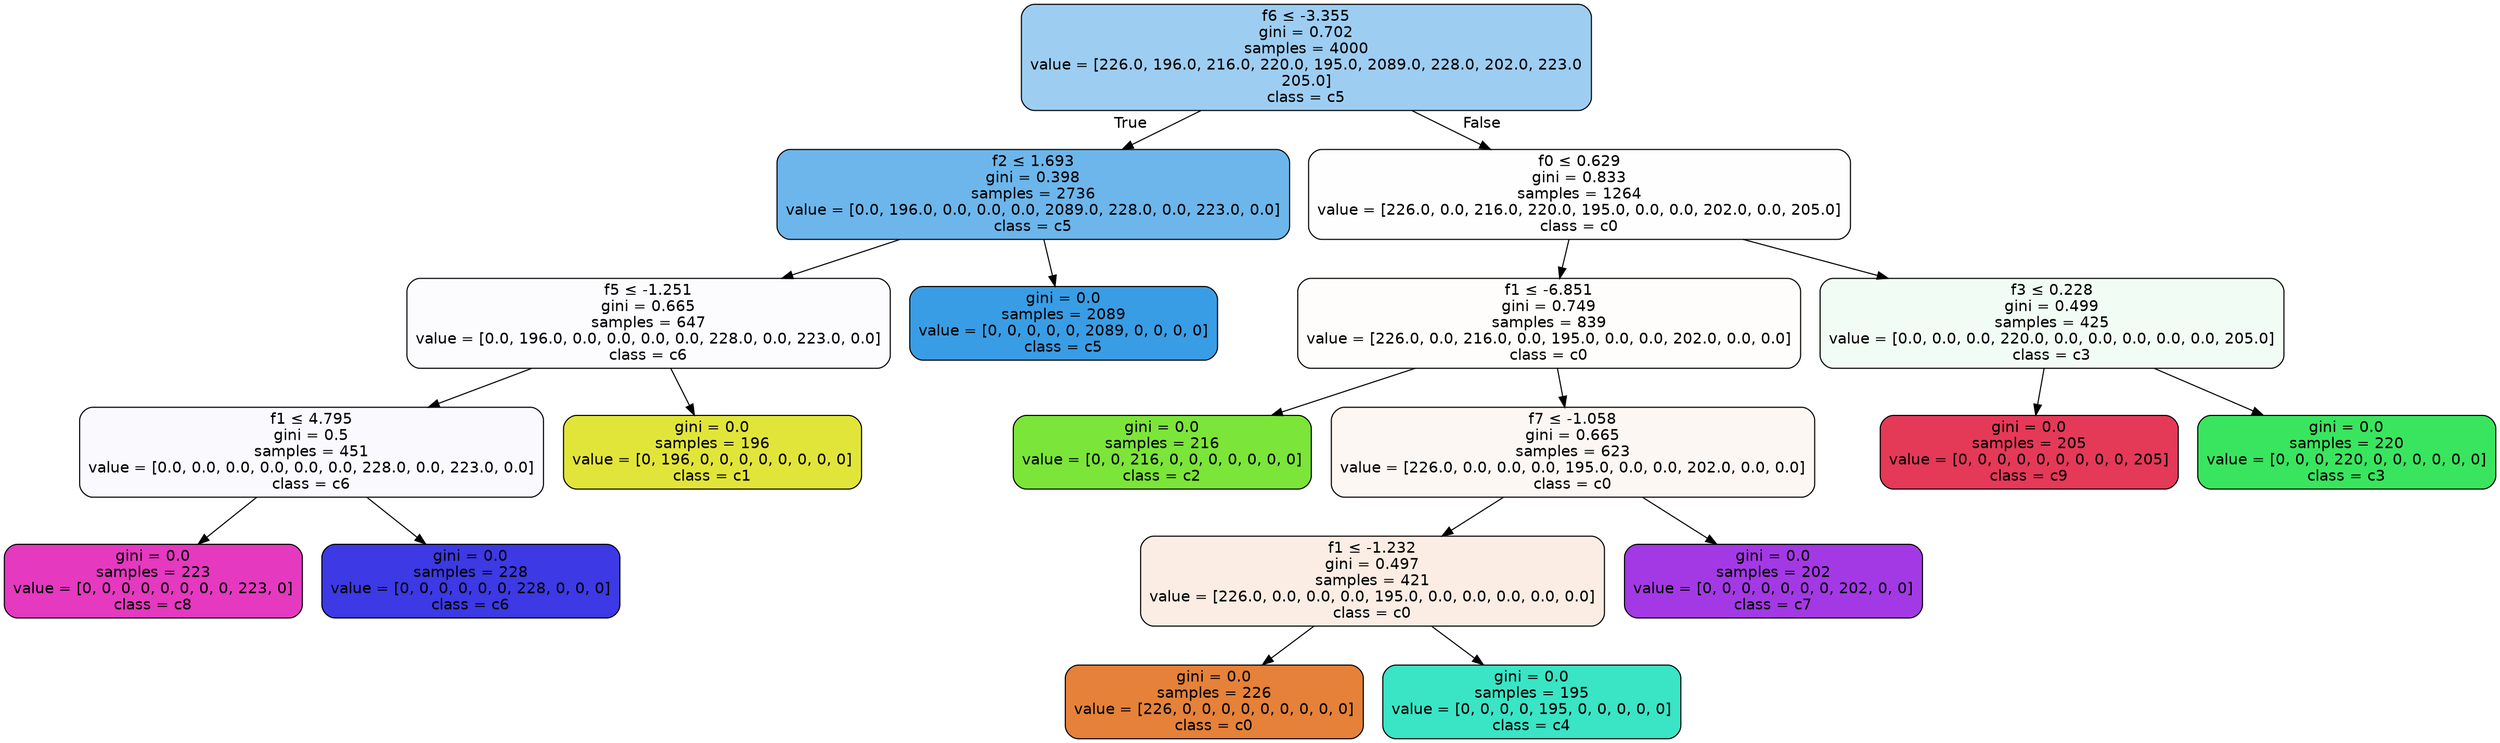 digraph Tree {
node [shape=box, style="filled, rounded", color="black", fontname=helvetica] ;
edge [fontname=helvetica] ;
0 [label=<f6 &le; -3.355<br/>gini = 0.702<br/>samples = 4000<br/>value = [226.0, 196.0, 216.0, 220.0, 195.0, 2089.0, 228.0, 202.0, 223.0<br/>205.0]<br/>class = c5>, fillcolor="#399de57e"] ;
1 [label=<f2 &le; 1.693<br/>gini = 0.398<br/>samples = 2736<br/>value = [0.0, 196.0, 0.0, 0.0, 0.0, 2089.0, 228.0, 0.0, 223.0, 0.0]<br/>class = c5>, fillcolor="#399de5bd"] ;
0 -> 1 [labeldistance=2.5, labelangle=45, headlabel="True"] ;
2 [label=<f5 &le; -1.251<br/>gini = 0.665<br/>samples = 647<br/>value = [0.0, 196.0, 0.0, 0.0, 0.0, 0.0, 228.0, 0.0, 223.0, 0.0]<br/>class = c6>, fillcolor="#3c39e503"] ;
1 -> 2 ;
3 [label=<f1 &le; 4.795<br/>gini = 0.5<br/>samples = 451<br/>value = [0.0, 0.0, 0.0, 0.0, 0.0, 0.0, 228.0, 0.0, 223.0, 0.0]<br/>class = c6>, fillcolor="#3c39e506"] ;
2 -> 3 ;
4 [label=<gini = 0.0<br/>samples = 223<br/>value = [0, 0, 0, 0, 0, 0, 0, 0, 223, 0]<br/>class = c8>, fillcolor="#e539c0ff"] ;
3 -> 4 ;
5 [label=<gini = 0.0<br/>samples = 228<br/>value = [0, 0, 0, 0, 0, 0, 228, 0, 0, 0]<br/>class = c6>, fillcolor="#3c39e5ff"] ;
3 -> 5 ;
6 [label=<gini = 0.0<br/>samples = 196<br/>value = [0, 196, 0, 0, 0, 0, 0, 0, 0, 0]<br/>class = c1>, fillcolor="#e2e539ff"] ;
2 -> 6 ;
7 [label=<gini = 0.0<br/>samples = 2089<br/>value = [0, 0, 0, 0, 0, 2089, 0, 0, 0, 0]<br/>class = c5>, fillcolor="#399de5ff"] ;
1 -> 7 ;
8 [label=<f0 &le; 0.629<br/>gini = 0.833<br/>samples = 1264<br/>value = [226.0, 0.0, 216.0, 220.0, 195.0, 0.0, 0.0, 202.0, 0.0, 205.0]<br/>class = c0>, fillcolor="#e5813901"] ;
0 -> 8 [labeldistance=2.5, labelangle=-45, headlabel="False"] ;
9 [label=<f1 &le; -6.851<br/>gini = 0.749<br/>samples = 839<br/>value = [226.0, 0.0, 216.0, 0.0, 195.0, 0.0, 0.0, 202.0, 0.0, 0.0]<br/>class = c0>, fillcolor="#e5813904"] ;
8 -> 9 ;
10 [label=<gini = 0.0<br/>samples = 216<br/>value = [0, 0, 216, 0, 0, 0, 0, 0, 0, 0]<br/>class = c2>, fillcolor="#7be539ff"] ;
9 -> 10 ;
11 [label=<f7 &le; -1.058<br/>gini = 0.665<br/>samples = 623<br/>value = [226.0, 0.0, 0.0, 0.0, 195.0, 0.0, 0.0, 202.0, 0.0, 0.0]<br/>class = c0>, fillcolor="#e581390f"] ;
9 -> 11 ;
12 [label=<f1 &le; -1.232<br/>gini = 0.497<br/>samples = 421<br/>value = [226.0, 0.0, 0.0, 0.0, 195.0, 0.0, 0.0, 0.0, 0.0, 0.0]<br/>class = c0>, fillcolor="#e5813923"] ;
11 -> 12 ;
13 [label=<gini = 0.0<br/>samples = 226<br/>value = [226, 0, 0, 0, 0, 0, 0, 0, 0, 0]<br/>class = c0>, fillcolor="#e58139ff"] ;
12 -> 13 ;
14 [label=<gini = 0.0<br/>samples = 195<br/>value = [0, 0, 0, 0, 195, 0, 0, 0, 0, 0]<br/>class = c4>, fillcolor="#39e5c5ff"] ;
12 -> 14 ;
15 [label=<gini = 0.0<br/>samples = 202<br/>value = [0, 0, 0, 0, 0, 0, 0, 202, 0, 0]<br/>class = c7>, fillcolor="#a339e5ff"] ;
11 -> 15 ;
16 [label=<f3 &le; 0.228<br/>gini = 0.499<br/>samples = 425<br/>value = [0.0, 0.0, 0.0, 220.0, 0.0, 0.0, 0.0, 0.0, 0.0, 205.0]<br/>class = c3>, fillcolor="#39e55e11"] ;
8 -> 16 ;
17 [label=<gini = 0.0<br/>samples = 205<br/>value = [0, 0, 0, 0, 0, 0, 0, 0, 0, 205]<br/>class = c9>, fillcolor="#e53958ff"] ;
16 -> 17 ;
18 [label=<gini = 0.0<br/>samples = 220<br/>value = [0, 0, 0, 220, 0, 0, 0, 0, 0, 0]<br/>class = c3>, fillcolor="#39e55eff"] ;
16 -> 18 ;
}
